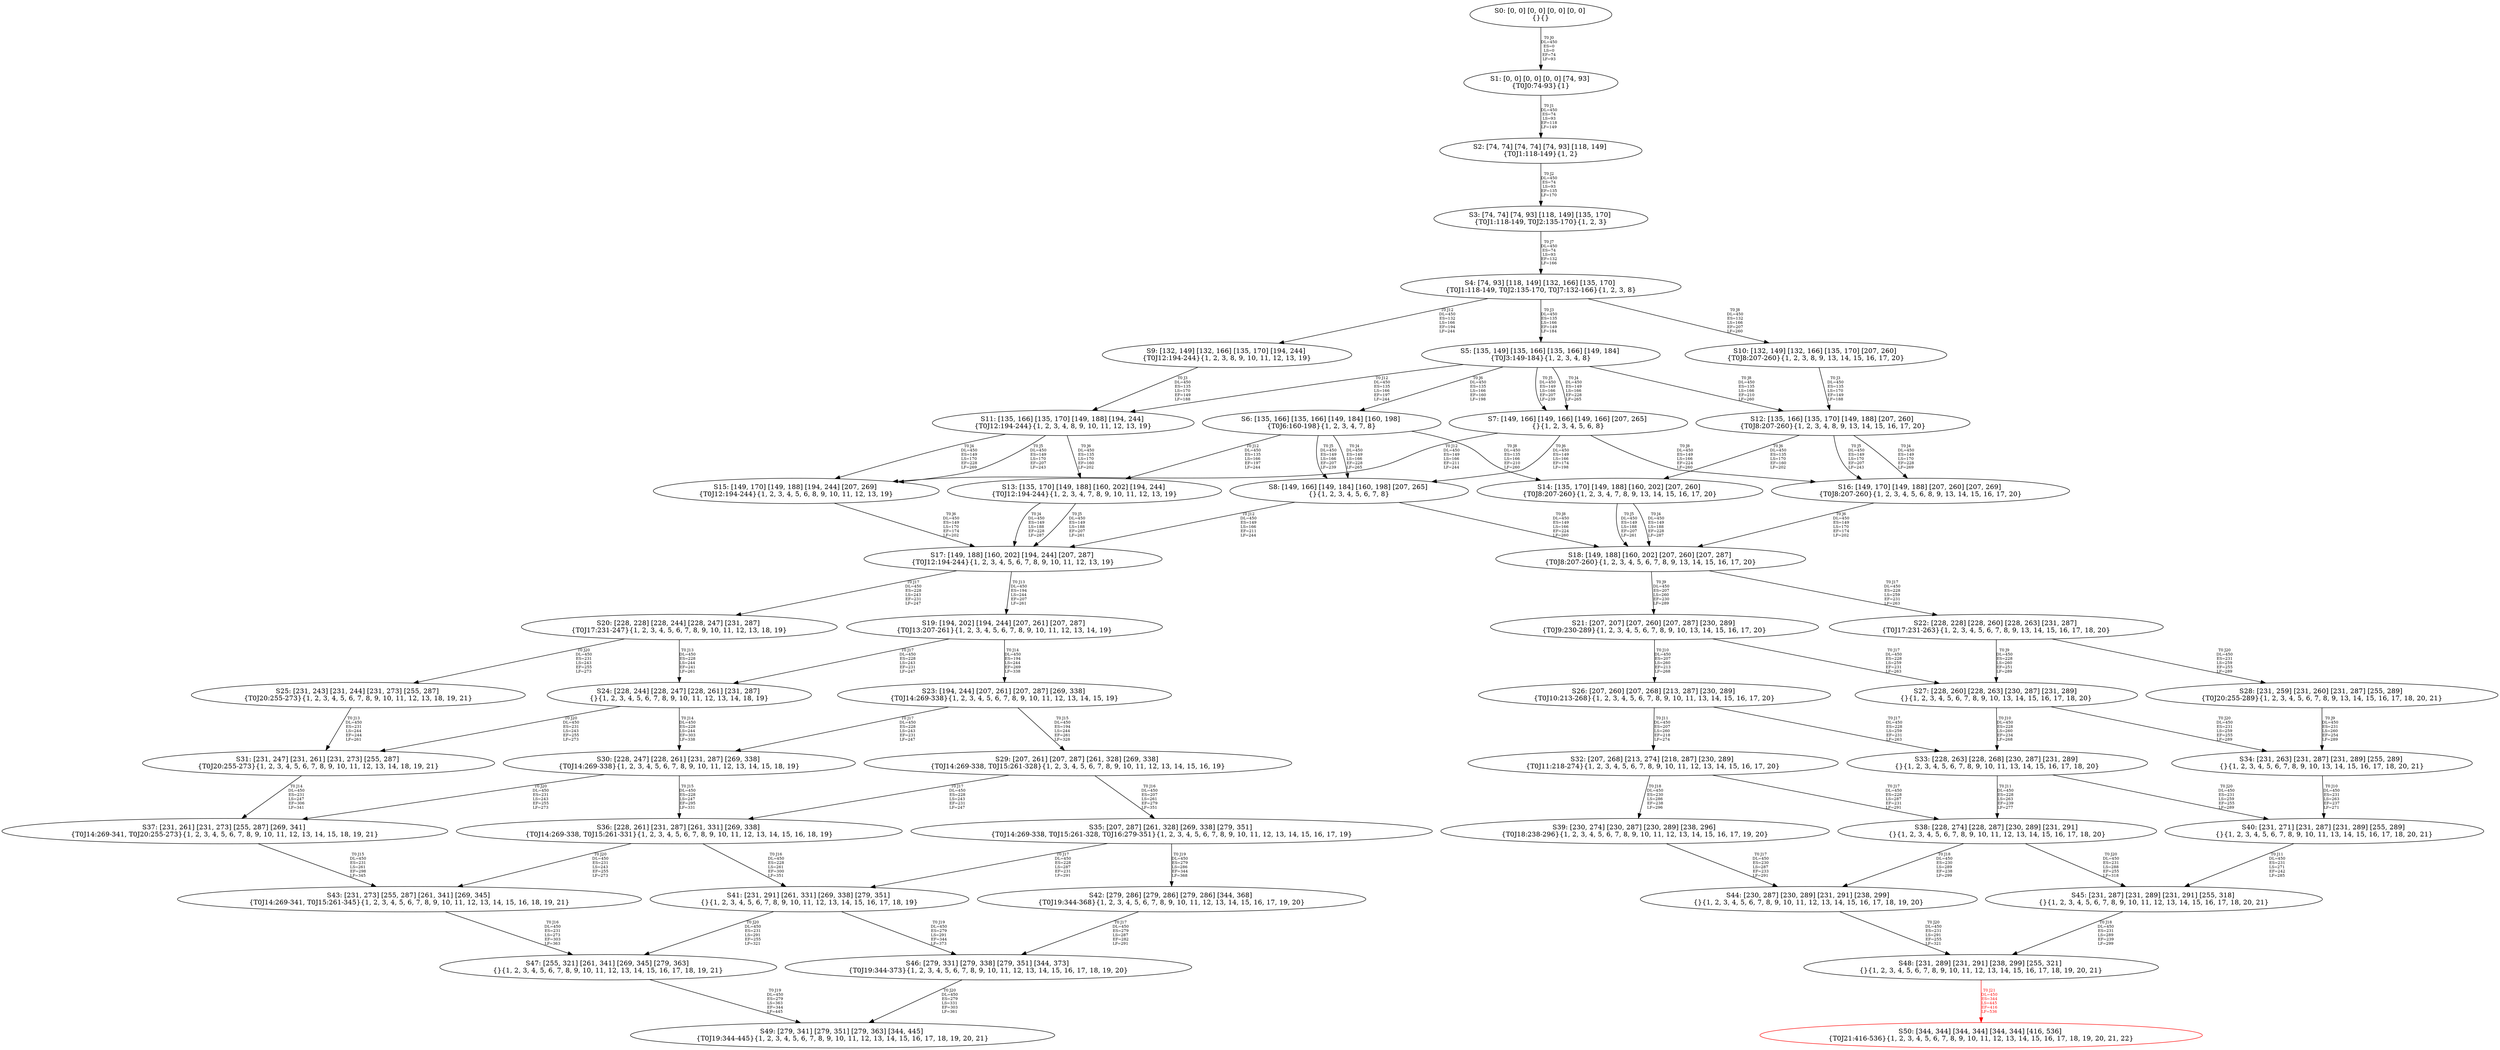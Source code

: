 digraph {
	S0[label="S0: [0, 0] [0, 0] [0, 0] [0, 0] \n{}{}"];
	S1[label="S1: [0, 0] [0, 0] [0, 0] [74, 93] \n{T0J0:74-93}{1}"];
	S2[label="S2: [74, 74] [74, 74] [74, 93] [118, 149] \n{T0J1:118-149}{1, 2}"];
	S3[label="S3: [74, 74] [74, 93] [118, 149] [135, 170] \n{T0J1:118-149, T0J2:135-170}{1, 2, 3}"];
	S4[label="S4: [74, 93] [118, 149] [132, 166] [135, 170] \n{T0J1:118-149, T0J2:135-170, T0J7:132-166}{1, 2, 3, 8}"];
	S5[label="S5: [135, 149] [135, 166] [135, 166] [149, 184] \n{T0J3:149-184}{1, 2, 3, 4, 8}"];
	S6[label="S6: [135, 166] [135, 166] [149, 184] [160, 198] \n{T0J6:160-198}{1, 2, 3, 4, 7, 8}"];
	S7[label="S7: [149, 166] [149, 166] [149, 166] [207, 265] \n{}{1, 2, 3, 4, 5, 6, 8}"];
	S8[label="S8: [149, 166] [149, 184] [160, 198] [207, 265] \n{}{1, 2, 3, 4, 5, 6, 7, 8}"];
	S9[label="S9: [132, 149] [132, 166] [135, 170] [194, 244] \n{T0J12:194-244}{1, 2, 3, 8, 9, 10, 11, 12, 13, 19}"];
	S10[label="S10: [132, 149] [132, 166] [135, 170] [207, 260] \n{T0J8:207-260}{1, 2, 3, 8, 9, 13, 14, 15, 16, 17, 20}"];
	S11[label="S11: [135, 166] [135, 170] [149, 188] [194, 244] \n{T0J12:194-244}{1, 2, 3, 4, 8, 9, 10, 11, 12, 13, 19}"];
	S12[label="S12: [135, 166] [135, 170] [149, 188] [207, 260] \n{T0J8:207-260}{1, 2, 3, 4, 8, 9, 13, 14, 15, 16, 17, 20}"];
	S13[label="S13: [135, 170] [149, 188] [160, 202] [194, 244] \n{T0J12:194-244}{1, 2, 3, 4, 7, 8, 9, 10, 11, 12, 13, 19}"];
	S14[label="S14: [135, 170] [149, 188] [160, 202] [207, 260] \n{T0J8:207-260}{1, 2, 3, 4, 7, 8, 9, 13, 14, 15, 16, 17, 20}"];
	S15[label="S15: [149, 170] [149, 188] [194, 244] [207, 269] \n{T0J12:194-244}{1, 2, 3, 4, 5, 6, 8, 9, 10, 11, 12, 13, 19}"];
	S16[label="S16: [149, 170] [149, 188] [207, 260] [207, 269] \n{T0J8:207-260}{1, 2, 3, 4, 5, 6, 8, 9, 13, 14, 15, 16, 17, 20}"];
	S17[label="S17: [149, 188] [160, 202] [194, 244] [207, 287] \n{T0J12:194-244}{1, 2, 3, 4, 5, 6, 7, 8, 9, 10, 11, 12, 13, 19}"];
	S18[label="S18: [149, 188] [160, 202] [207, 260] [207, 287] \n{T0J8:207-260}{1, 2, 3, 4, 5, 6, 7, 8, 9, 13, 14, 15, 16, 17, 20}"];
	S19[label="S19: [194, 202] [194, 244] [207, 261] [207, 287] \n{T0J13:207-261}{1, 2, 3, 4, 5, 6, 7, 8, 9, 10, 11, 12, 13, 14, 19}"];
	S20[label="S20: [228, 228] [228, 244] [228, 247] [231, 287] \n{T0J17:231-247}{1, 2, 3, 4, 5, 6, 7, 8, 9, 10, 11, 12, 13, 18, 19}"];
	S21[label="S21: [207, 207] [207, 260] [207, 287] [230, 289] \n{T0J9:230-289}{1, 2, 3, 4, 5, 6, 7, 8, 9, 10, 13, 14, 15, 16, 17, 20}"];
	S22[label="S22: [228, 228] [228, 260] [228, 263] [231, 287] \n{T0J17:231-263}{1, 2, 3, 4, 5, 6, 7, 8, 9, 13, 14, 15, 16, 17, 18, 20}"];
	S23[label="S23: [194, 244] [207, 261] [207, 287] [269, 338] \n{T0J14:269-338}{1, 2, 3, 4, 5, 6, 7, 8, 9, 10, 11, 12, 13, 14, 15, 19}"];
	S24[label="S24: [228, 244] [228, 247] [228, 261] [231, 287] \n{}{1, 2, 3, 4, 5, 6, 7, 8, 9, 10, 11, 12, 13, 14, 18, 19}"];
	S25[label="S25: [231, 243] [231, 244] [231, 273] [255, 287] \n{T0J20:255-273}{1, 2, 3, 4, 5, 6, 7, 8, 9, 10, 11, 12, 13, 18, 19, 21}"];
	S26[label="S26: [207, 260] [207, 268] [213, 287] [230, 289] \n{T0J10:213-268}{1, 2, 3, 4, 5, 6, 7, 8, 9, 10, 11, 13, 14, 15, 16, 17, 20}"];
	S27[label="S27: [228, 260] [228, 263] [230, 287] [231, 289] \n{}{1, 2, 3, 4, 5, 6, 7, 8, 9, 10, 13, 14, 15, 16, 17, 18, 20}"];
	S28[label="S28: [231, 259] [231, 260] [231, 287] [255, 289] \n{T0J20:255-289}{1, 2, 3, 4, 5, 6, 7, 8, 9, 13, 14, 15, 16, 17, 18, 20, 21}"];
	S29[label="S29: [207, 261] [207, 287] [261, 328] [269, 338] \n{T0J14:269-338, T0J15:261-328}{1, 2, 3, 4, 5, 6, 7, 8, 9, 10, 11, 12, 13, 14, 15, 16, 19}"];
	S30[label="S30: [228, 247] [228, 261] [231, 287] [269, 338] \n{T0J14:269-338}{1, 2, 3, 4, 5, 6, 7, 8, 9, 10, 11, 12, 13, 14, 15, 18, 19}"];
	S31[label="S31: [231, 247] [231, 261] [231, 273] [255, 287] \n{T0J20:255-273}{1, 2, 3, 4, 5, 6, 7, 8, 9, 10, 11, 12, 13, 14, 18, 19, 21}"];
	S32[label="S32: [207, 268] [213, 274] [218, 287] [230, 289] \n{T0J11:218-274}{1, 2, 3, 4, 5, 6, 7, 8, 9, 10, 11, 12, 13, 14, 15, 16, 17, 20}"];
	S33[label="S33: [228, 263] [228, 268] [230, 287] [231, 289] \n{}{1, 2, 3, 4, 5, 6, 7, 8, 9, 10, 11, 13, 14, 15, 16, 17, 18, 20}"];
	S34[label="S34: [231, 263] [231, 287] [231, 289] [255, 289] \n{}{1, 2, 3, 4, 5, 6, 7, 8, 9, 10, 13, 14, 15, 16, 17, 18, 20, 21}"];
	S35[label="S35: [207, 287] [261, 328] [269, 338] [279, 351] \n{T0J14:269-338, T0J15:261-328, T0J16:279-351}{1, 2, 3, 4, 5, 6, 7, 8, 9, 10, 11, 12, 13, 14, 15, 16, 17, 19}"];
	S36[label="S36: [228, 261] [231, 287] [261, 331] [269, 338] \n{T0J14:269-338, T0J15:261-331}{1, 2, 3, 4, 5, 6, 7, 8, 9, 10, 11, 12, 13, 14, 15, 16, 18, 19}"];
	S37[label="S37: [231, 261] [231, 273] [255, 287] [269, 341] \n{T0J14:269-341, T0J20:255-273}{1, 2, 3, 4, 5, 6, 7, 8, 9, 10, 11, 12, 13, 14, 15, 18, 19, 21}"];
	S38[label="S38: [228, 274] [228, 287] [230, 289] [231, 291] \n{}{1, 2, 3, 4, 5, 6, 7, 8, 9, 10, 11, 12, 13, 14, 15, 16, 17, 18, 20}"];
	S39[label="S39: [230, 274] [230, 287] [230, 289] [238, 296] \n{T0J18:238-296}{1, 2, 3, 4, 5, 6, 7, 8, 9, 10, 11, 12, 13, 14, 15, 16, 17, 19, 20}"];
	S40[label="S40: [231, 271] [231, 287] [231, 289] [255, 289] \n{}{1, 2, 3, 4, 5, 6, 7, 8, 9, 10, 11, 13, 14, 15, 16, 17, 18, 20, 21}"];
	S41[label="S41: [231, 291] [261, 331] [269, 338] [279, 351] \n{}{1, 2, 3, 4, 5, 6, 7, 8, 9, 10, 11, 12, 13, 14, 15, 16, 17, 18, 19}"];
	S42[label="S42: [279, 286] [279, 286] [279, 286] [344, 368] \n{T0J19:344-368}{1, 2, 3, 4, 5, 6, 7, 8, 9, 10, 11, 12, 13, 14, 15, 16, 17, 19, 20}"];
	S43[label="S43: [231, 273] [255, 287] [261, 341] [269, 345] \n{T0J14:269-341, T0J15:261-345}{1, 2, 3, 4, 5, 6, 7, 8, 9, 10, 11, 12, 13, 14, 15, 16, 18, 19, 21}"];
	S44[label="S44: [230, 287] [230, 289] [231, 291] [238, 299] \n{}{1, 2, 3, 4, 5, 6, 7, 8, 9, 10, 11, 12, 13, 14, 15, 16, 17, 18, 19, 20}"];
	S45[label="S45: [231, 287] [231, 289] [231, 291] [255, 318] \n{}{1, 2, 3, 4, 5, 6, 7, 8, 9, 10, 11, 12, 13, 14, 15, 16, 17, 18, 20, 21}"];
	S46[label="S46: [279, 331] [279, 338] [279, 351] [344, 373] \n{T0J19:344-373}{1, 2, 3, 4, 5, 6, 7, 8, 9, 10, 11, 12, 13, 14, 15, 16, 17, 18, 19, 20}"];
	S47[label="S47: [255, 321] [261, 341] [269, 345] [279, 363] \n{}{1, 2, 3, 4, 5, 6, 7, 8, 9, 10, 11, 12, 13, 14, 15, 16, 17, 18, 19, 21}"];
	S48[label="S48: [231, 289] [231, 291] [238, 299] [255, 321] \n{}{1, 2, 3, 4, 5, 6, 7, 8, 9, 10, 11, 12, 13, 14, 15, 16, 17, 18, 19, 20, 21}"];
	S49[label="S49: [279, 341] [279, 351] [279, 363] [344, 445] \n{T0J19:344-445}{1, 2, 3, 4, 5, 6, 7, 8, 9, 10, 11, 12, 13, 14, 15, 16, 17, 18, 19, 20, 21}"];
	S50[label="S50: [344, 344] [344, 344] [344, 344] [416, 536] \n{T0J21:416-536}{1, 2, 3, 4, 5, 6, 7, 8, 9, 10, 11, 12, 13, 14, 15, 16, 17, 18, 19, 20, 21, 22}"];
	S0 -> S1[label="T0 J0\nDL=450\nES=0\nLS=0\nEF=74\nLF=93",fontsize=8];
	S1 -> S2[label="T0 J1\nDL=450\nES=74\nLS=93\nEF=118\nLF=149",fontsize=8];
	S2 -> S3[label="T0 J2\nDL=450\nES=74\nLS=93\nEF=135\nLF=170",fontsize=8];
	S3 -> S4[label="T0 J7\nDL=450\nES=74\nLS=93\nEF=132\nLF=166",fontsize=8];
	S4 -> S5[label="T0 J3\nDL=450\nES=135\nLS=166\nEF=149\nLF=184",fontsize=8];
	S4 -> S10[label="T0 J8\nDL=450\nES=132\nLS=166\nEF=207\nLF=260",fontsize=8];
	S4 -> S9[label="T0 J12\nDL=450\nES=132\nLS=166\nEF=194\nLF=244",fontsize=8];
	S5 -> S7[label="T0 J4\nDL=450\nES=149\nLS=166\nEF=228\nLF=265",fontsize=8];
	S5 -> S7[label="T0 J5\nDL=450\nES=149\nLS=166\nEF=207\nLF=239",fontsize=8];
	S5 -> S6[label="T0 J6\nDL=450\nES=135\nLS=166\nEF=160\nLF=198",fontsize=8];
	S5 -> S12[label="T0 J8\nDL=450\nES=135\nLS=166\nEF=210\nLF=260",fontsize=8];
	S5 -> S11[label="T0 J12\nDL=450\nES=135\nLS=166\nEF=197\nLF=244",fontsize=8];
	S6 -> S8[label="T0 J4\nDL=450\nES=149\nLS=166\nEF=228\nLF=265",fontsize=8];
	S6 -> S8[label="T0 J5\nDL=450\nES=149\nLS=166\nEF=207\nLF=239",fontsize=8];
	S6 -> S14[label="T0 J8\nDL=450\nES=135\nLS=166\nEF=210\nLF=260",fontsize=8];
	S6 -> S13[label="T0 J12\nDL=450\nES=135\nLS=166\nEF=197\nLF=244",fontsize=8];
	S7 -> S8[label="T0 J6\nDL=450\nES=149\nLS=166\nEF=174\nLF=198",fontsize=8];
	S7 -> S16[label="T0 J8\nDL=450\nES=149\nLS=166\nEF=224\nLF=260",fontsize=8];
	S7 -> S15[label="T0 J12\nDL=450\nES=149\nLS=166\nEF=211\nLF=244",fontsize=8];
	S8 -> S18[label="T0 J8\nDL=450\nES=149\nLS=166\nEF=224\nLF=260",fontsize=8];
	S8 -> S17[label="T0 J12\nDL=450\nES=149\nLS=166\nEF=211\nLF=244",fontsize=8];
	S9 -> S11[label="T0 J3\nDL=450\nES=135\nLS=170\nEF=149\nLF=188",fontsize=8];
	S10 -> S12[label="T0 J3\nDL=450\nES=135\nLS=170\nEF=149\nLF=188",fontsize=8];
	S11 -> S15[label="T0 J4\nDL=450\nES=149\nLS=170\nEF=228\nLF=269",fontsize=8];
	S11 -> S15[label="T0 J5\nDL=450\nES=149\nLS=170\nEF=207\nLF=243",fontsize=8];
	S11 -> S13[label="T0 J6\nDL=450\nES=135\nLS=170\nEF=160\nLF=202",fontsize=8];
	S12 -> S16[label="T0 J4\nDL=450\nES=149\nLS=170\nEF=228\nLF=269",fontsize=8];
	S12 -> S16[label="T0 J5\nDL=450\nES=149\nLS=170\nEF=207\nLF=243",fontsize=8];
	S12 -> S14[label="T0 J6\nDL=450\nES=135\nLS=170\nEF=160\nLF=202",fontsize=8];
	S13 -> S17[label="T0 J4\nDL=450\nES=149\nLS=188\nEF=228\nLF=287",fontsize=8];
	S13 -> S17[label="T0 J5\nDL=450\nES=149\nLS=188\nEF=207\nLF=261",fontsize=8];
	S14 -> S18[label="T0 J4\nDL=450\nES=149\nLS=188\nEF=228\nLF=287",fontsize=8];
	S14 -> S18[label="T0 J5\nDL=450\nES=149\nLS=188\nEF=207\nLF=261",fontsize=8];
	S15 -> S17[label="T0 J6\nDL=450\nES=149\nLS=170\nEF=174\nLF=202",fontsize=8];
	S16 -> S18[label="T0 J6\nDL=450\nES=149\nLS=170\nEF=174\nLF=202",fontsize=8];
	S17 -> S19[label="T0 J13\nDL=450\nES=194\nLS=244\nEF=207\nLF=261",fontsize=8];
	S17 -> S20[label="T0 J17\nDL=450\nES=228\nLS=243\nEF=231\nLF=247",fontsize=8];
	S18 -> S21[label="T0 J9\nDL=450\nES=207\nLS=260\nEF=230\nLF=289",fontsize=8];
	S18 -> S22[label="T0 J17\nDL=450\nES=228\nLS=259\nEF=231\nLF=263",fontsize=8];
	S19 -> S23[label="T0 J14\nDL=450\nES=194\nLS=244\nEF=269\nLF=338",fontsize=8];
	S19 -> S24[label="T0 J17\nDL=450\nES=228\nLS=243\nEF=231\nLF=247",fontsize=8];
	S20 -> S24[label="T0 J13\nDL=450\nES=228\nLS=244\nEF=241\nLF=261",fontsize=8];
	S20 -> S25[label="T0 J20\nDL=450\nES=231\nLS=243\nEF=255\nLF=273",fontsize=8];
	S21 -> S26[label="T0 J10\nDL=450\nES=207\nLS=260\nEF=213\nLF=268",fontsize=8];
	S21 -> S27[label="T0 J17\nDL=450\nES=228\nLS=259\nEF=231\nLF=263",fontsize=8];
	S22 -> S27[label="T0 J9\nDL=450\nES=228\nLS=260\nEF=251\nLF=289",fontsize=8];
	S22 -> S28[label="T0 J20\nDL=450\nES=231\nLS=259\nEF=255\nLF=289",fontsize=8];
	S23 -> S29[label="T0 J15\nDL=450\nES=194\nLS=244\nEF=261\nLF=328",fontsize=8];
	S23 -> S30[label="T0 J17\nDL=450\nES=228\nLS=243\nEF=231\nLF=247",fontsize=8];
	S24 -> S30[label="T0 J14\nDL=450\nES=228\nLS=244\nEF=303\nLF=338",fontsize=8];
	S24 -> S31[label="T0 J20\nDL=450\nES=231\nLS=243\nEF=255\nLF=273",fontsize=8];
	S25 -> S31[label="T0 J13\nDL=450\nES=231\nLS=244\nEF=244\nLF=261",fontsize=8];
	S26 -> S32[label="T0 J11\nDL=450\nES=207\nLS=260\nEF=218\nLF=274",fontsize=8];
	S26 -> S33[label="T0 J17\nDL=450\nES=228\nLS=259\nEF=231\nLF=263",fontsize=8];
	S27 -> S33[label="T0 J10\nDL=450\nES=228\nLS=260\nEF=234\nLF=268",fontsize=8];
	S27 -> S34[label="T0 J20\nDL=450\nES=231\nLS=259\nEF=255\nLF=289",fontsize=8];
	S28 -> S34[label="T0 J9\nDL=450\nES=231\nLS=260\nEF=254\nLF=289",fontsize=8];
	S29 -> S35[label="T0 J16\nDL=450\nES=207\nLS=261\nEF=279\nLF=351",fontsize=8];
	S29 -> S36[label="T0 J17\nDL=450\nES=228\nLS=243\nEF=231\nLF=247",fontsize=8];
	S30 -> S36[label="T0 J15\nDL=450\nES=228\nLS=247\nEF=295\nLF=331",fontsize=8];
	S30 -> S37[label="T0 J20\nDL=450\nES=231\nLS=243\nEF=255\nLF=273",fontsize=8];
	S31 -> S37[label="T0 J14\nDL=450\nES=231\nLS=247\nEF=306\nLF=341",fontsize=8];
	S32 -> S38[label="T0 J17\nDL=450\nES=228\nLS=287\nEF=231\nLF=291",fontsize=8];
	S32 -> S39[label="T0 J18\nDL=450\nES=230\nLS=286\nEF=238\nLF=296",fontsize=8];
	S33 -> S38[label="T0 J11\nDL=450\nES=228\nLS=263\nEF=239\nLF=277",fontsize=8];
	S33 -> S40[label="T0 J20\nDL=450\nES=231\nLS=259\nEF=255\nLF=289",fontsize=8];
	S34 -> S40[label="T0 J10\nDL=450\nES=231\nLS=263\nEF=237\nLF=271",fontsize=8];
	S35 -> S41[label="T0 J17\nDL=450\nES=228\nLS=287\nEF=231\nLF=291",fontsize=8];
	S35 -> S42[label="T0 J19\nDL=450\nES=279\nLS=286\nEF=344\nLF=368",fontsize=8];
	S36 -> S41[label="T0 J16\nDL=450\nES=228\nLS=261\nEF=300\nLF=351",fontsize=8];
	S36 -> S43[label="T0 J20\nDL=450\nES=231\nLS=243\nEF=255\nLF=273",fontsize=8];
	S37 -> S43[label="T0 J15\nDL=450\nES=231\nLS=261\nEF=298\nLF=345",fontsize=8];
	S38 -> S44[label="T0 J18\nDL=450\nES=230\nLS=289\nEF=238\nLF=299",fontsize=8];
	S38 -> S45[label="T0 J20\nDL=450\nES=231\nLS=288\nEF=255\nLF=318",fontsize=8];
	S39 -> S44[label="T0 J17\nDL=450\nES=230\nLS=287\nEF=233\nLF=291",fontsize=8];
	S40 -> S45[label="T0 J11\nDL=450\nES=231\nLS=271\nEF=242\nLF=285",fontsize=8];
	S41 -> S46[label="T0 J19\nDL=450\nES=279\nLS=291\nEF=344\nLF=373",fontsize=8];
	S41 -> S47[label="T0 J20\nDL=450\nES=231\nLS=291\nEF=255\nLF=321",fontsize=8];
	S42 -> S46[label="T0 J17\nDL=450\nES=279\nLS=287\nEF=282\nLF=291",fontsize=8];
	S43 -> S47[label="T0 J16\nDL=450\nES=231\nLS=273\nEF=303\nLF=363",fontsize=8];
	S44 -> S48[label="T0 J20\nDL=450\nES=231\nLS=291\nEF=255\nLF=321",fontsize=8];
	S45 -> S48[label="T0 J18\nDL=450\nES=231\nLS=289\nEF=239\nLF=299",fontsize=8];
	S46 -> S49[label="T0 J20\nDL=450\nES=279\nLS=331\nEF=303\nLF=361",fontsize=8];
	S47 -> S49[label="T0 J19\nDL=450\nES=279\nLS=363\nEF=344\nLF=445",fontsize=8];
	S48 -> S50[label="T0 J21\nDL=450\nES=344\nLS=445\nEF=416\nLF=536",color=Red,fontcolor=Red,fontsize=8];
S50[color=Red];
}
